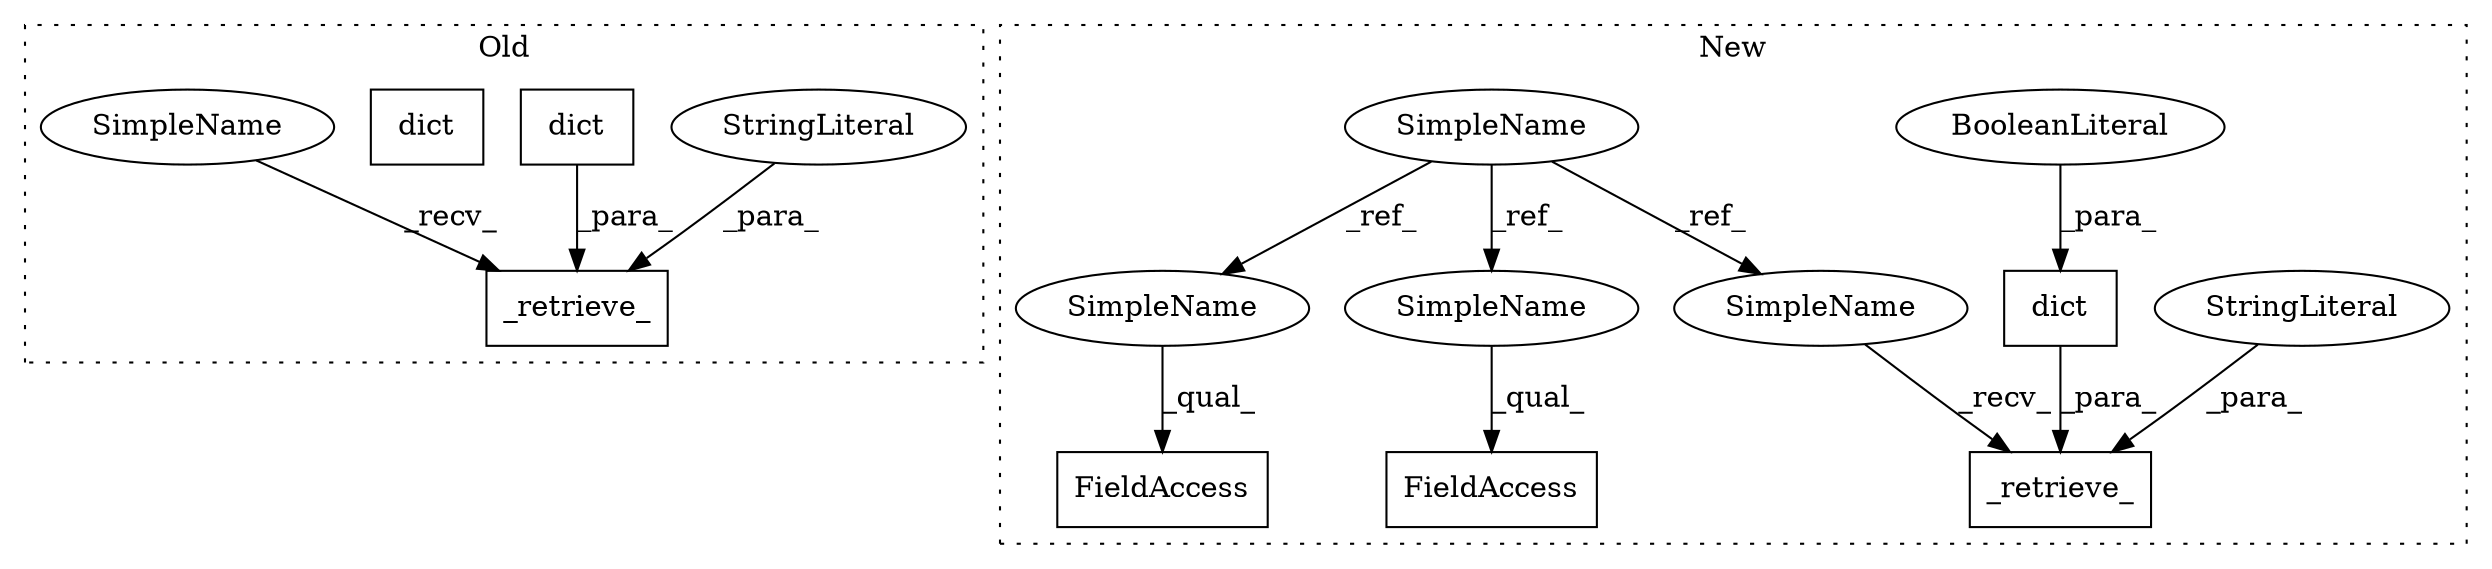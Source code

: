 digraph G {
subgraph cluster0 {
1 [label="_retrieve_" a="32" s="15244,15340" l="11,1" shape="box"];
4 [label="StringLiteral" a="45" s="15277" l="5" shape="ellipse"];
7 [label="dict" a="32" s="15283,15317" l="5,1" shape="box"];
8 [label="dict" a="32" s="15396,15430" l="5,1" shape="box"];
15 [label="SimpleName" a="42" s="15238" l="5" shape="ellipse"];
label = "Old";
style="dotted";
}
subgraph cluster1 {
2 [label="_retrieve_" a="32" s="15507,15605" l="11,1" shape="box"];
3 [label="dict" a="32" s="15557,15604" l="5,1" shape="box"];
5 [label="StringLiteral" a="45" s="15518" l="17" shape="ellipse"];
6 [label="BooleanLiteral" a="9" s="15562" l="4" shape="ellipse"];
9 [label="SimpleName" a="42" s="15264" l="5" shape="ellipse"];
10 [label="FieldAccess" a="22" s="15395" l="19" shape="box"];
11 [label="FieldAccess" a="22" s="15567" l="19" shape="box"];
12 [label="SimpleName" a="42" s="15501" l="5" shape="ellipse"];
13 [label="SimpleName" a="42" s="15395" l="5" shape="ellipse"];
14 [label="SimpleName" a="42" s="15567" l="5" shape="ellipse"];
label = "New";
style="dotted";
}
3 -> 2 [label="_para_"];
4 -> 1 [label="_para_"];
5 -> 2 [label="_para_"];
6 -> 3 [label="_para_"];
7 -> 1 [label="_para_"];
9 -> 13 [label="_ref_"];
9 -> 14 [label="_ref_"];
9 -> 12 [label="_ref_"];
12 -> 2 [label="_recv_"];
13 -> 10 [label="_qual_"];
14 -> 11 [label="_qual_"];
15 -> 1 [label="_recv_"];
}